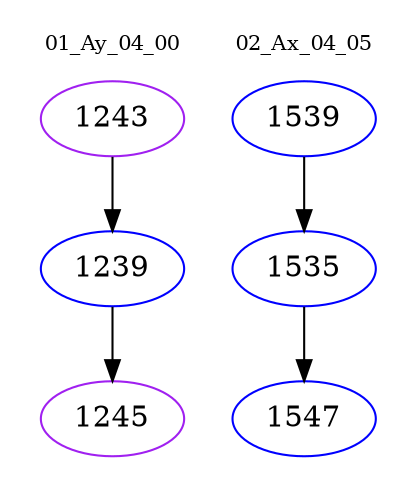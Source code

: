 digraph{
subgraph cluster_0 {
color = white
label = "01_Ay_04_00";
fontsize=10;
T0_1243 [label="1243", color="purple"]
T0_1243 -> T0_1239 [color="black"]
T0_1239 [label="1239", color="blue"]
T0_1239 -> T0_1245 [color="black"]
T0_1245 [label="1245", color="purple"]
}
subgraph cluster_1 {
color = white
label = "02_Ax_04_05";
fontsize=10;
T1_1539 [label="1539", color="blue"]
T1_1539 -> T1_1535 [color="black"]
T1_1535 [label="1535", color="blue"]
T1_1535 -> T1_1547 [color="black"]
T1_1547 [label="1547", color="blue"]
}
}
